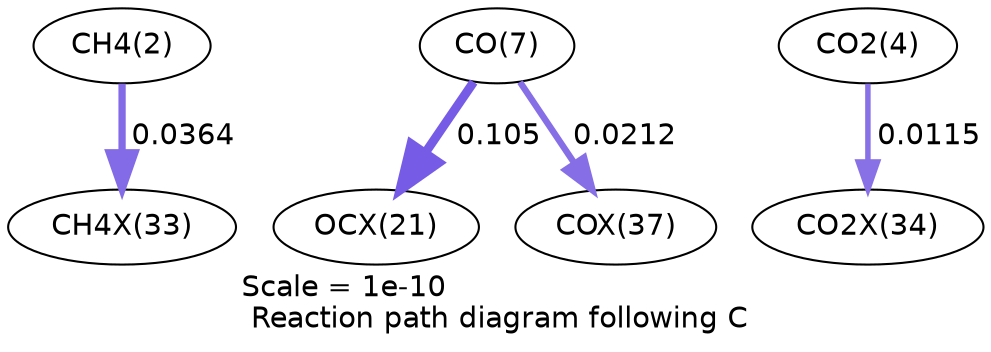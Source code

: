 digraph reaction_paths {
center=1;
s4 -> s33[fontname="Helvetica", penwidth=3.5, arrowsize=1.75, color="0.7, 0.536, 0.9"
, label=" 0.0364"];
s9 -> s26[fontname="Helvetica", penwidth=4.3, arrowsize=2.15, color="0.7, 0.605, 0.9"
, label=" 0.105"];
s9 -> s37[fontname="Helvetica", penwidth=3.09, arrowsize=1.54, color="0.7, 0.521, 0.9"
, label=" 0.0212"];
s6 -> s34[fontname="Helvetica", penwidth=2.63, arrowsize=1.31, color="0.7, 0.511, 0.9"
, label=" 0.0115"];
s4 [ fontname="Helvetica", label="CH4(2)"];
s6 [ fontname="Helvetica", label="CO2(4)"];
s9 [ fontname="Helvetica", label="CO(7)"];
s26 [ fontname="Helvetica", label="OCX(21)"];
s33 [ fontname="Helvetica", label="CH4X(33)"];
s34 [ fontname="Helvetica", label="CO2X(34)"];
s37 [ fontname="Helvetica", label="COX(37)"];
 label = "Scale = 1e-10\l Reaction path diagram following C";
 fontname = "Helvetica";
}
